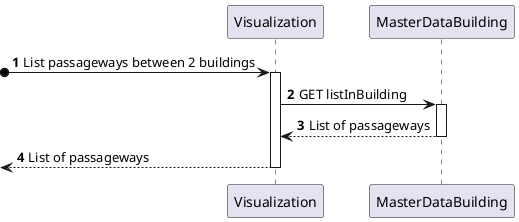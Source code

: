 @startuml

autonumber

participant Visualization
participant "MasterDataBuilding" as GI

?o-> Visualization: List passageways between 2 buildings
activate Visualization

Visualization -> GI: GET listInBuilding
activate GI
GI --> Visualization: List of passageways
deactivate GI

<-- Visualization: List of passageways
deactivate Visualization


@enduml